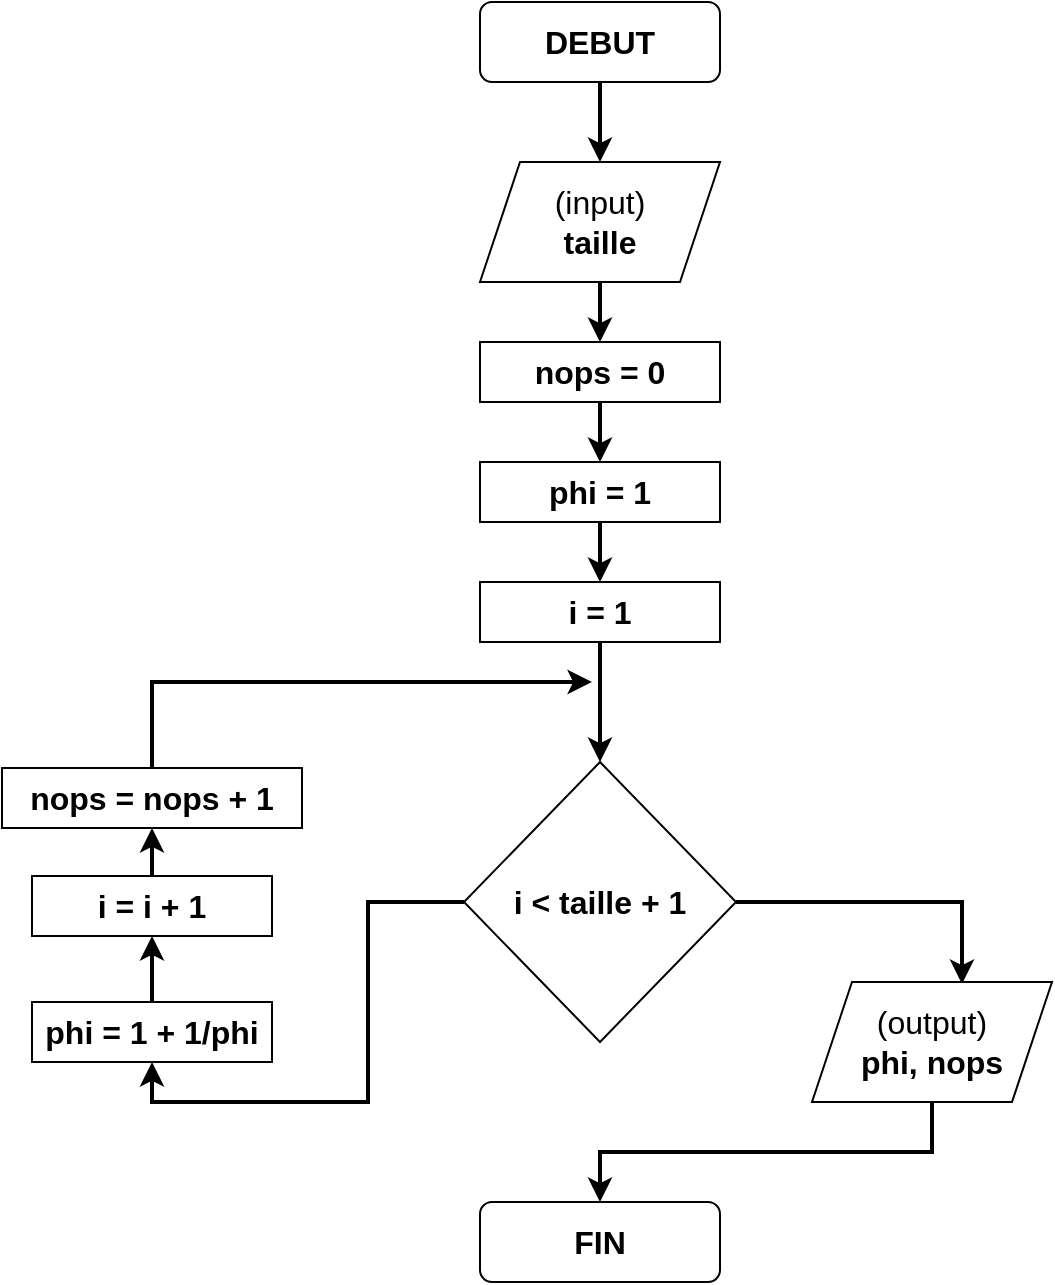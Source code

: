 <mxfile version="20.3.0" type="device"><diagram id="EbYMNP1eEnc4MhmT6sAp" name="Page-1"><mxGraphModel dx="1102" dy="685" grid="1" gridSize="10" guides="1" tooltips="1" connect="1" arrows="1" fold="1" page="1" pageScale="1" pageWidth="827" pageHeight="1169" math="0" shadow="0"><root><mxCell id="0"/><mxCell id="1" parent="0"/><mxCell id="y6Nyat-Lb9gKO668TaOF-12" style="edgeStyle=orthogonalEdgeStyle;rounded=0;orthogonalLoop=1;jettySize=auto;html=1;exitX=0.5;exitY=1;exitDx=0;exitDy=0;fontSize=16;strokeWidth=2;" edge="1" parent="1" source="y6Nyat-Lb9gKO668TaOF-1" target="y6Nyat-Lb9gKO668TaOF-2"><mxGeometry relative="1" as="geometry"/></mxCell><mxCell id="y6Nyat-Lb9gKO668TaOF-1" value="&lt;font style=&quot;font-size: 16px;&quot;&gt;&lt;b&gt;DEBUT&lt;/b&gt;&lt;/font&gt;" style="rounded=1;whiteSpace=wrap;html=1;" vertex="1" parent="1"><mxGeometry x="354" y="20" width="120" height="40" as="geometry"/></mxCell><mxCell id="y6Nyat-Lb9gKO668TaOF-13" style="edgeStyle=orthogonalEdgeStyle;rounded=0;orthogonalLoop=1;jettySize=auto;html=1;exitX=0.5;exitY=1;exitDx=0;exitDy=0;entryX=0.5;entryY=0;entryDx=0;entryDy=0;strokeWidth=2;fontSize=16;" edge="1" parent="1" source="y6Nyat-Lb9gKO668TaOF-2" target="y6Nyat-Lb9gKO668TaOF-3"><mxGeometry relative="1" as="geometry"/></mxCell><mxCell id="y6Nyat-Lb9gKO668TaOF-2" value="(input)&lt;br&gt;&lt;b&gt;taille&lt;/b&gt;" style="shape=parallelogram;perimeter=parallelogramPerimeter;whiteSpace=wrap;html=1;fixedSize=1;fontSize=16;" vertex="1" parent="1"><mxGeometry x="354" y="100" width="120" height="60" as="geometry"/></mxCell><mxCell id="y6Nyat-Lb9gKO668TaOF-14" style="edgeStyle=orthogonalEdgeStyle;rounded=0;orthogonalLoop=1;jettySize=auto;html=1;exitX=0.5;exitY=1;exitDx=0;exitDy=0;entryX=0.5;entryY=0;entryDx=0;entryDy=0;strokeWidth=2;fontSize=16;" edge="1" parent="1" source="y6Nyat-Lb9gKO668TaOF-3" target="y6Nyat-Lb9gKO668TaOF-4"><mxGeometry relative="1" as="geometry"/></mxCell><mxCell id="y6Nyat-Lb9gKO668TaOF-3" value="&lt;b&gt;nops = 0&lt;/b&gt;" style="rounded=0;whiteSpace=wrap;html=1;fontSize=16;" vertex="1" parent="1"><mxGeometry x="354" y="190" width="120" height="30" as="geometry"/></mxCell><mxCell id="y6Nyat-Lb9gKO668TaOF-15" style="edgeStyle=orthogonalEdgeStyle;rounded=0;orthogonalLoop=1;jettySize=auto;html=1;exitX=0.5;exitY=1;exitDx=0;exitDy=0;strokeWidth=2;fontSize=16;" edge="1" parent="1" source="y6Nyat-Lb9gKO668TaOF-4" target="y6Nyat-Lb9gKO668TaOF-5"><mxGeometry relative="1" as="geometry"/></mxCell><mxCell id="y6Nyat-Lb9gKO668TaOF-4" value="&lt;b&gt;phi = 1&lt;/b&gt;" style="rounded=0;whiteSpace=wrap;html=1;fontSize=16;" vertex="1" parent="1"><mxGeometry x="354" y="250" width="120" height="30" as="geometry"/></mxCell><mxCell id="y6Nyat-Lb9gKO668TaOF-16" style="edgeStyle=orthogonalEdgeStyle;rounded=0;orthogonalLoop=1;jettySize=auto;html=1;exitX=0.5;exitY=1;exitDx=0;exitDy=0;strokeWidth=2;fontSize=16;" edge="1" parent="1" source="y6Nyat-Lb9gKO668TaOF-5" target="y6Nyat-Lb9gKO668TaOF-6"><mxGeometry relative="1" as="geometry"/></mxCell><mxCell id="y6Nyat-Lb9gKO668TaOF-5" value="&lt;b&gt;i = 1&lt;/b&gt;" style="rounded=0;whiteSpace=wrap;html=1;fontSize=16;" vertex="1" parent="1"><mxGeometry x="354" y="310" width="120" height="30" as="geometry"/></mxCell><mxCell id="y6Nyat-Lb9gKO668TaOF-17" style="edgeStyle=orthogonalEdgeStyle;rounded=0;orthogonalLoop=1;jettySize=auto;html=1;exitX=0;exitY=0.5;exitDx=0;exitDy=0;entryX=0.5;entryY=1;entryDx=0;entryDy=0;strokeWidth=2;fontSize=16;" edge="1" parent="1" source="y6Nyat-Lb9gKO668TaOF-6" target="y6Nyat-Lb9gKO668TaOF-7"><mxGeometry relative="1" as="geometry"/></mxCell><mxCell id="y6Nyat-Lb9gKO668TaOF-20" style="edgeStyle=orthogonalEdgeStyle;rounded=0;orthogonalLoop=1;jettySize=auto;html=1;exitX=1;exitY=0.5;exitDx=0;exitDy=0;entryX=0.625;entryY=0.017;entryDx=0;entryDy=0;entryPerimeter=0;strokeWidth=2;fontSize=16;" edge="1" parent="1" source="y6Nyat-Lb9gKO668TaOF-6" target="y6Nyat-Lb9gKO668TaOF-10"><mxGeometry relative="1" as="geometry"/></mxCell><mxCell id="y6Nyat-Lb9gKO668TaOF-6" value="&lt;b&gt;i &amp;lt; taille + 1&lt;/b&gt;" style="rhombus;whiteSpace=wrap;html=1;fontSize=16;" vertex="1" parent="1"><mxGeometry x="346" y="400" width="136" height="140" as="geometry"/></mxCell><mxCell id="y6Nyat-Lb9gKO668TaOF-18" style="edgeStyle=orthogonalEdgeStyle;rounded=0;orthogonalLoop=1;jettySize=auto;html=1;exitX=0.5;exitY=0;exitDx=0;exitDy=0;entryX=0.5;entryY=1;entryDx=0;entryDy=0;strokeWidth=2;fontSize=16;" edge="1" parent="1" source="y6Nyat-Lb9gKO668TaOF-7" target="y6Nyat-Lb9gKO668TaOF-8"><mxGeometry relative="1" as="geometry"/></mxCell><mxCell id="y6Nyat-Lb9gKO668TaOF-7" value="&lt;b&gt;phi = 1 + 1/phi&lt;/b&gt;" style="rounded=0;whiteSpace=wrap;html=1;fontSize=16;" vertex="1" parent="1"><mxGeometry x="130" y="520" width="120" height="30" as="geometry"/></mxCell><mxCell id="y6Nyat-Lb9gKO668TaOF-25" style="edgeStyle=orthogonalEdgeStyle;rounded=0;orthogonalLoop=1;jettySize=auto;html=1;exitX=0.5;exitY=0;exitDx=0;exitDy=0;entryX=0.5;entryY=1;entryDx=0;entryDy=0;strokeWidth=2;fontSize=16;" edge="1" parent="1" source="y6Nyat-Lb9gKO668TaOF-8" target="y6Nyat-Lb9gKO668TaOF-23"><mxGeometry relative="1" as="geometry"/></mxCell><mxCell id="y6Nyat-Lb9gKO668TaOF-8" value="&lt;b&gt;i = i + 1&lt;/b&gt;" style="rounded=0;whiteSpace=wrap;html=1;fontSize=16;" vertex="1" parent="1"><mxGeometry x="130" y="457" width="120" height="30" as="geometry"/></mxCell><mxCell id="y6Nyat-Lb9gKO668TaOF-9" value="&lt;font style=&quot;font-size: 16px;&quot;&gt;&lt;b&gt;FIN&lt;/b&gt;&lt;/font&gt;" style="rounded=1;whiteSpace=wrap;html=1;" vertex="1" parent="1"><mxGeometry x="354" y="620" width="120" height="40" as="geometry"/></mxCell><mxCell id="y6Nyat-Lb9gKO668TaOF-21" style="edgeStyle=orthogonalEdgeStyle;rounded=0;orthogonalLoop=1;jettySize=auto;html=1;exitX=0.5;exitY=1;exitDx=0;exitDy=0;entryX=0.5;entryY=0;entryDx=0;entryDy=0;strokeWidth=2;fontSize=16;" edge="1" parent="1" source="y6Nyat-Lb9gKO668TaOF-10" target="y6Nyat-Lb9gKO668TaOF-9"><mxGeometry relative="1" as="geometry"/></mxCell><mxCell id="y6Nyat-Lb9gKO668TaOF-10" value="(output)&lt;br&gt;&lt;b&gt;phi, nops&lt;/b&gt;" style="shape=parallelogram;perimeter=parallelogramPerimeter;whiteSpace=wrap;html=1;fixedSize=1;fontSize=16;" vertex="1" parent="1"><mxGeometry x="520" y="510" width="120" height="60" as="geometry"/></mxCell><mxCell id="y6Nyat-Lb9gKO668TaOF-23" value="&lt;b&gt;nops = nops + 1&lt;/b&gt;" style="rounded=0;whiteSpace=wrap;html=1;fontSize=16;" vertex="1" parent="1"><mxGeometry x="115" y="403" width="150" height="30" as="geometry"/></mxCell><mxCell id="y6Nyat-Lb9gKO668TaOF-24" value="" style="endArrow=classic;html=1;rounded=0;strokeWidth=2;fontSize=16;exitX=0.5;exitY=0;exitDx=0;exitDy=0;" edge="1" parent="1" source="y6Nyat-Lb9gKO668TaOF-23"><mxGeometry width="50" height="50" relative="1" as="geometry"><mxPoint x="390" y="360" as="sourcePoint"/><mxPoint x="410" y="360" as="targetPoint"/><Array as="points"><mxPoint x="190" y="360"/></Array></mxGeometry></mxCell></root></mxGraphModel></diagram></mxfile>
